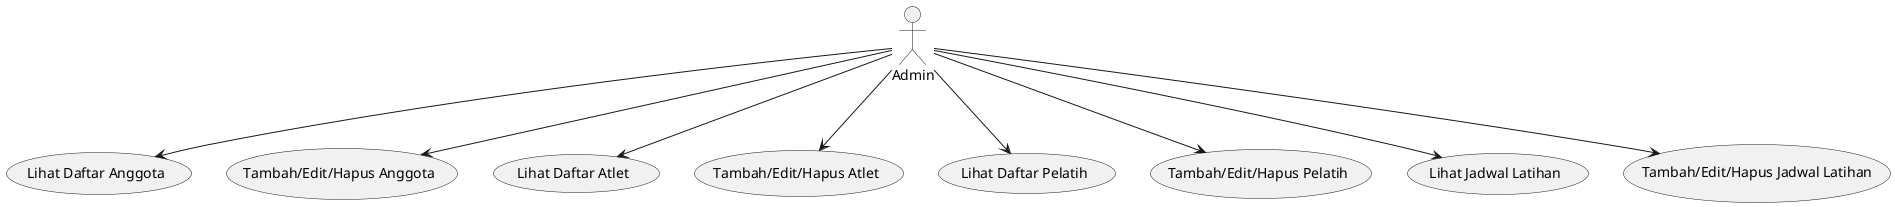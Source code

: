 @startuml
actor "Admin" as Admin

usecase "Lihat Daftar Anggota" as UC1
usecase "Tambah/Edit/Hapus Anggota" as UC2

usecase "Lihat Daftar Atlet" as UC3
usecase "Tambah/Edit/Hapus Atlet" as UC4

usecase "Lihat Daftar Pelatih" as UC5
usecase "Tambah/Edit/Hapus Pelatih" as UC6

usecase "Lihat Jadwal Latihan" as UC7
usecase "Tambah/Edit/Hapus Jadwal Latihan" as UC8

Admin --> UC1
Admin --> UC2
Admin --> UC3
Admin --> UC4
Admin --> UC5
Admin --> UC6
Admin --> UC7
Admin --> UC8

@enduml
